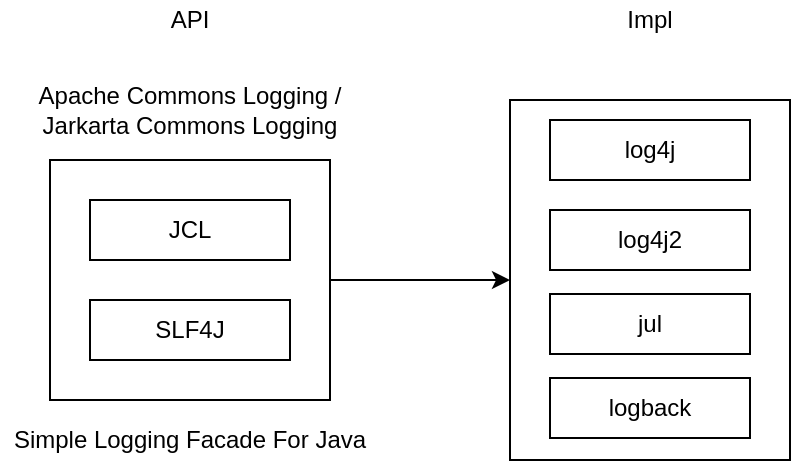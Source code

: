 <mxfile version="20.7.4" type="github">
  <diagram id="seu8MXW0M_aEXuHFiLvy" name="Page-1">
    <mxGraphModel dx="794" dy="418" grid="1" gridSize="10" guides="1" tooltips="1" connect="1" arrows="1" fold="1" page="1" pageScale="1" pageWidth="827" pageHeight="1169" math="0" shadow="0">
      <root>
        <mxCell id="0" />
        <mxCell id="1" parent="0" />
        <mxCell id="R05uWj6PvPZUDIditTrj-17" style="edgeStyle=orthogonalEdgeStyle;rounded=0;orthogonalLoop=1;jettySize=auto;html=1;" edge="1" parent="1" source="R05uWj6PvPZUDIditTrj-10" target="R05uWj6PvPZUDIditTrj-12">
          <mxGeometry relative="1" as="geometry" />
        </mxCell>
        <mxCell id="R05uWj6PvPZUDIditTrj-10" value="" style="rounded=0;whiteSpace=wrap;html=1;" vertex="1" parent="1">
          <mxGeometry x="220" y="170" width="140" height="120" as="geometry" />
        </mxCell>
        <mxCell id="R05uWj6PvPZUDIditTrj-1" value="SLF4J" style="rounded=0;whiteSpace=wrap;html=1;" vertex="1" parent="1">
          <mxGeometry x="240" y="240" width="100" height="30" as="geometry" />
        </mxCell>
        <mxCell id="R05uWj6PvPZUDIditTrj-2" value="JCL" style="rounded=0;whiteSpace=wrap;html=1;" vertex="1" parent="1">
          <mxGeometry x="240" y="190" width="100" height="30" as="geometry" />
        </mxCell>
        <mxCell id="R05uWj6PvPZUDIditTrj-4" value="Apache Commons Logging / Jarkarta Commons Logging" style="text;html=1;strokeColor=none;fillColor=none;align=center;verticalAlign=middle;whiteSpace=wrap;rounded=0;" vertex="1" parent="1">
          <mxGeometry x="195" y="130" width="190" height="30" as="geometry" />
        </mxCell>
        <mxCell id="R05uWj6PvPZUDIditTrj-7" value="Simple Logging Facade For Java" style="text;html=1;strokeColor=none;fillColor=none;align=center;verticalAlign=middle;whiteSpace=wrap;rounded=0;" vertex="1" parent="1">
          <mxGeometry x="195" y="300" width="190" height="20" as="geometry" />
        </mxCell>
        <mxCell id="R05uWj6PvPZUDIditTrj-8" value="API" style="text;html=1;strokeColor=none;fillColor=none;align=center;verticalAlign=middle;whiteSpace=wrap;rounded=0;" vertex="1" parent="1">
          <mxGeometry x="250" y="90" width="80" height="20" as="geometry" />
        </mxCell>
        <mxCell id="R05uWj6PvPZUDIditTrj-9" value="Impl" style="text;html=1;strokeColor=none;fillColor=none;align=center;verticalAlign=middle;whiteSpace=wrap;rounded=0;" vertex="1" parent="1">
          <mxGeometry x="480" y="90" width="80" height="20" as="geometry" />
        </mxCell>
        <mxCell id="R05uWj6PvPZUDIditTrj-12" value="" style="rounded=0;whiteSpace=wrap;html=1;" vertex="1" parent="1">
          <mxGeometry x="450" y="140" width="140" height="180" as="geometry" />
        </mxCell>
        <mxCell id="R05uWj6PvPZUDIditTrj-13" value="log4j2" style="rounded=0;whiteSpace=wrap;html=1;" vertex="1" parent="1">
          <mxGeometry x="470" y="195" width="100" height="30" as="geometry" />
        </mxCell>
        <mxCell id="R05uWj6PvPZUDIditTrj-14" value="log4j" style="rounded=0;whiteSpace=wrap;html=1;" vertex="1" parent="1">
          <mxGeometry x="470" y="150" width="100" height="30" as="geometry" />
        </mxCell>
        <mxCell id="R05uWj6PvPZUDIditTrj-15" value="jul" style="rounded=0;whiteSpace=wrap;html=1;" vertex="1" parent="1">
          <mxGeometry x="470" y="237" width="100" height="30" as="geometry" />
        </mxCell>
        <mxCell id="R05uWj6PvPZUDIditTrj-16" value="logback" style="rounded=0;whiteSpace=wrap;html=1;" vertex="1" parent="1">
          <mxGeometry x="470" y="279" width="100" height="30" as="geometry" />
        </mxCell>
      </root>
    </mxGraphModel>
  </diagram>
</mxfile>
